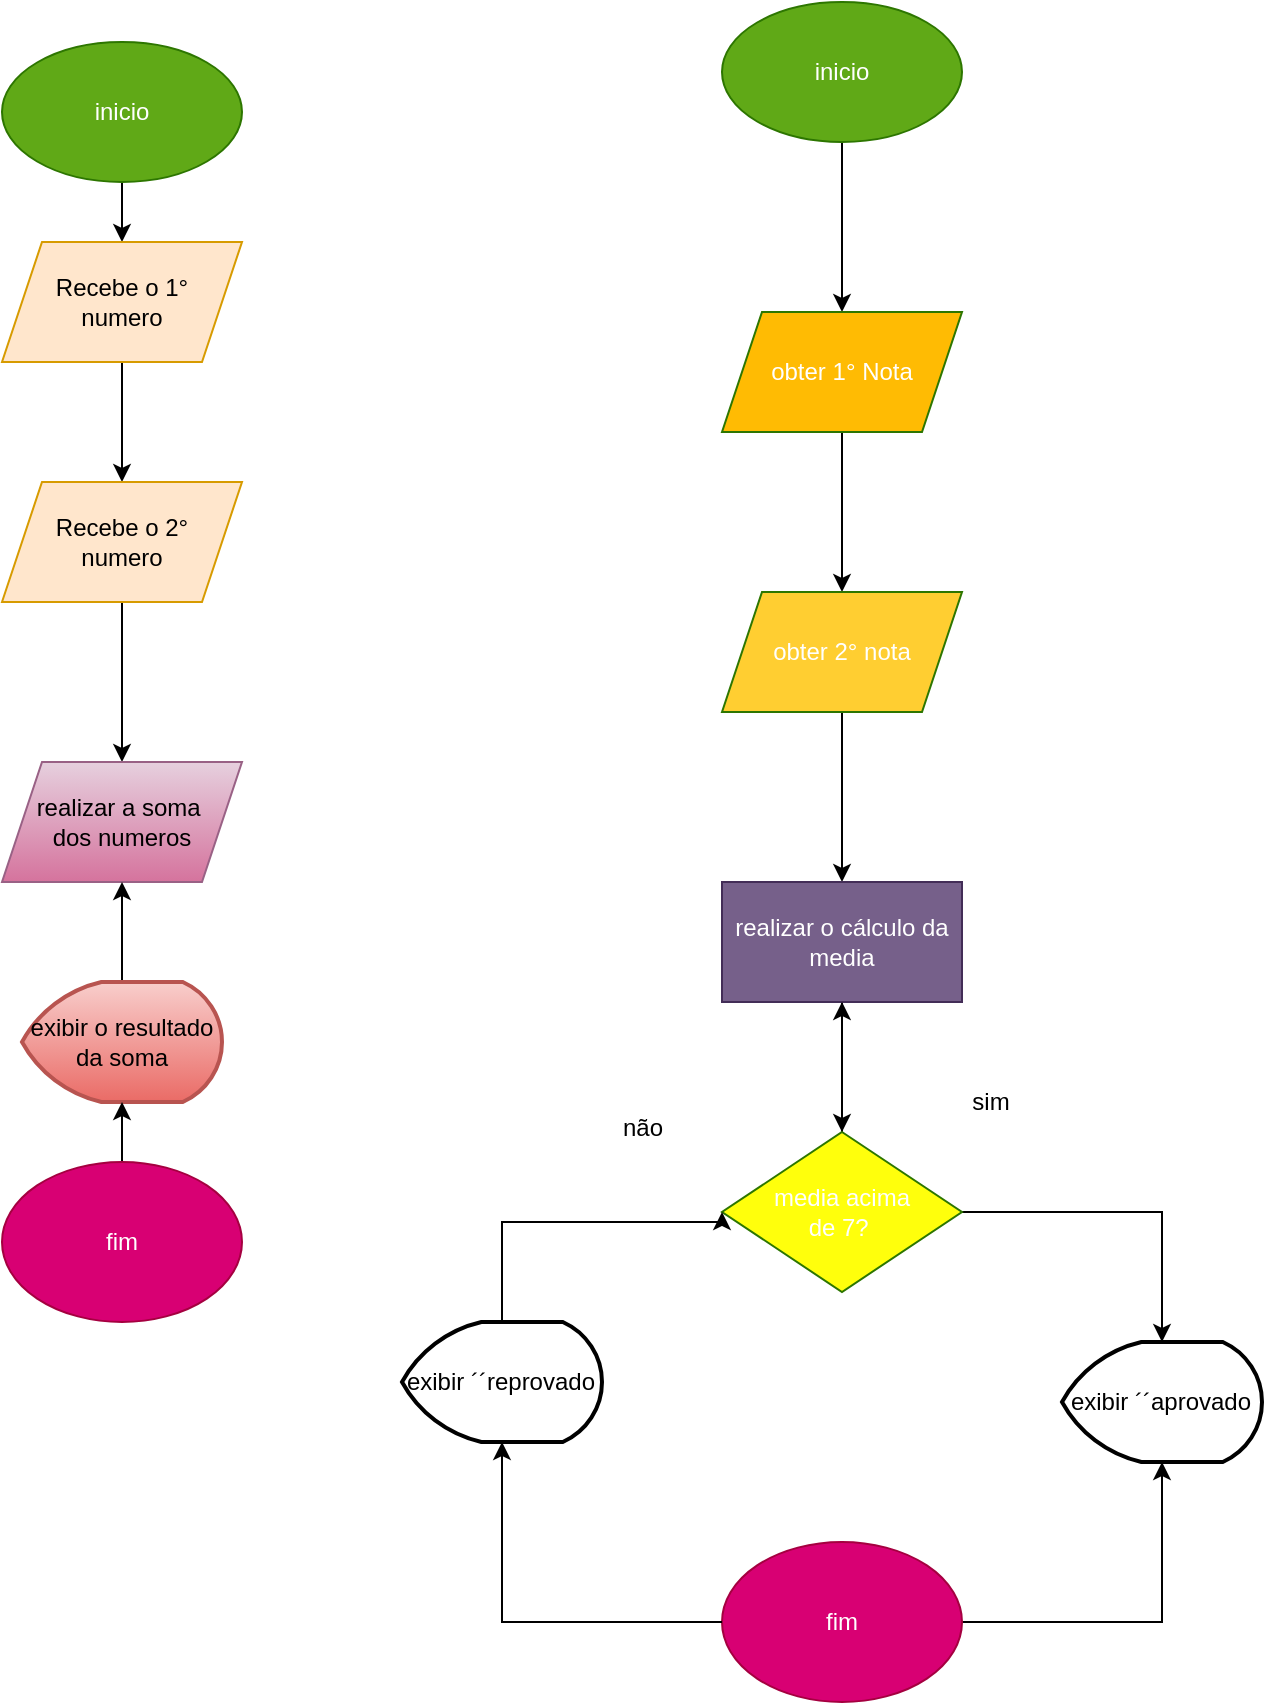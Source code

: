 <mxfile version="23.1.4" type="device" pages="2">
  <diagram name="Página-1" id="HYkjk5vnmAH3ptbamou4">
    <mxGraphModel dx="1863" dy="1726" grid="1" gridSize="10" guides="1" tooltips="1" connect="1" arrows="1" fold="1" page="1" pageScale="1" pageWidth="827" pageHeight="1169" math="0" shadow="0">
      <root>
        <mxCell id="0" />
        <mxCell id="1" parent="0" />
        <mxCell id="5ztLOOMDP1upSRiWswOd-3" value="" style="edgeStyle=orthogonalEdgeStyle;rounded=0;orthogonalLoop=1;jettySize=auto;html=1;" parent="1" source="5ztLOOMDP1upSRiWswOd-1" target="5ztLOOMDP1upSRiWswOd-2" edge="1">
          <mxGeometry relative="1" as="geometry" />
        </mxCell>
        <mxCell id="5ztLOOMDP1upSRiWswOd-1" value="inicio" style="ellipse;whiteSpace=wrap;html=1;fillColor=#60a917;strokeColor=#2D7600;fontColor=#ffffff;" parent="1" vertex="1">
          <mxGeometry x="-80" y="-1030" width="120" height="70" as="geometry" />
        </mxCell>
        <mxCell id="5ztLOOMDP1upSRiWswOd-5" value="" style="edgeStyle=orthogonalEdgeStyle;rounded=0;orthogonalLoop=1;jettySize=auto;html=1;" parent="1" source="5ztLOOMDP1upSRiWswOd-2" target="5ztLOOMDP1upSRiWswOd-4" edge="1">
          <mxGeometry relative="1" as="geometry" />
        </mxCell>
        <mxCell id="5ztLOOMDP1upSRiWswOd-2" value="Recebe o 1°&lt;br&gt;numero" style="shape=parallelogram;perimeter=parallelogramPerimeter;whiteSpace=wrap;html=1;fixedSize=1;fillColor=#ffe6cc;strokeColor=#d79b00;" parent="1" vertex="1">
          <mxGeometry x="-80" y="-930" width="120" height="60" as="geometry" />
        </mxCell>
        <mxCell id="5ztLOOMDP1upSRiWswOd-7" value="" style="edgeStyle=orthogonalEdgeStyle;rounded=0;orthogonalLoop=1;jettySize=auto;html=1;" parent="1" source="5ztLOOMDP1upSRiWswOd-4" target="5ztLOOMDP1upSRiWswOd-6" edge="1">
          <mxGeometry relative="1" as="geometry" />
        </mxCell>
        <mxCell id="5ztLOOMDP1upSRiWswOd-4" value="Recebe o 2°&lt;br&gt;numero" style="shape=parallelogram;perimeter=parallelogramPerimeter;whiteSpace=wrap;html=1;fixedSize=1;fillColor=#ffe6cc;strokeColor=#d79b00;" parent="1" vertex="1">
          <mxGeometry x="-80" y="-810" width="120" height="60" as="geometry" />
        </mxCell>
        <mxCell id="5ztLOOMDP1upSRiWswOd-6" value="realizar a soma&amp;nbsp;&lt;br&gt;dos numeros" style="shape=parallelogram;perimeter=parallelogramPerimeter;whiteSpace=wrap;html=1;fixedSize=1;fillColor=#e6d0de;strokeColor=#996185;gradientColor=#d5739d;" parent="1" vertex="1">
          <mxGeometry x="-80" y="-670" width="120" height="60" as="geometry" />
        </mxCell>
        <mxCell id="5ztLOOMDP1upSRiWswOd-9" value="" style="edgeStyle=orthogonalEdgeStyle;rounded=0;orthogonalLoop=1;jettySize=auto;html=1;" parent="1" source="5ztLOOMDP1upSRiWswOd-8" target="5ztLOOMDP1upSRiWswOd-6" edge="1">
          <mxGeometry relative="1" as="geometry" />
        </mxCell>
        <mxCell id="5ztLOOMDP1upSRiWswOd-8" value="exibir o resultado&lt;br&gt;da soma" style="strokeWidth=2;html=1;shape=mxgraph.flowchart.display;whiteSpace=wrap;fillColor=#f8cecc;strokeColor=#b85450;gradientColor=#ea6b66;" parent="1" vertex="1">
          <mxGeometry x="-70" y="-560" width="100" height="60" as="geometry" />
        </mxCell>
        <mxCell id="5ztLOOMDP1upSRiWswOd-12" value="" style="edgeStyle=orthogonalEdgeStyle;rounded=0;orthogonalLoop=1;jettySize=auto;html=1;" parent="1" source="5ztLOOMDP1upSRiWswOd-11" target="5ztLOOMDP1upSRiWswOd-8" edge="1">
          <mxGeometry relative="1" as="geometry" />
        </mxCell>
        <mxCell id="5ztLOOMDP1upSRiWswOd-11" value="fim" style="ellipse;whiteSpace=wrap;html=1;fillColor=#d80073;strokeColor=#A50040;fontColor=#ffffff;" parent="1" vertex="1">
          <mxGeometry x="-80" y="-470" width="120" height="80" as="geometry" />
        </mxCell>
        <mxCell id="5ztLOOMDP1upSRiWswOd-15" value="" style="edgeStyle=orthogonalEdgeStyle;rounded=0;orthogonalLoop=1;jettySize=auto;html=1;" parent="1" source="5ztLOOMDP1upSRiWswOd-13" target="5ztLOOMDP1upSRiWswOd-14" edge="1">
          <mxGeometry relative="1" as="geometry" />
        </mxCell>
        <mxCell id="5ztLOOMDP1upSRiWswOd-13" value="inicio" style="ellipse;whiteSpace=wrap;html=1;fillColor=#60a917;strokeColor=#2D7600;fontColor=#ffffff;" parent="1" vertex="1">
          <mxGeometry x="280" y="-1050" width="120" height="70" as="geometry" />
        </mxCell>
        <mxCell id="5ztLOOMDP1upSRiWswOd-17" value="" style="edgeStyle=orthogonalEdgeStyle;rounded=0;orthogonalLoop=1;jettySize=auto;html=1;" parent="1" source="5ztLOOMDP1upSRiWswOd-14" target="5ztLOOMDP1upSRiWswOd-16" edge="1">
          <mxGeometry relative="1" as="geometry" />
        </mxCell>
        <mxCell id="5ztLOOMDP1upSRiWswOd-14" value="obter 1° Nota" style="shape=parallelogram;perimeter=parallelogramPerimeter;whiteSpace=wrap;html=1;fixedSize=1;fillColor=#FFBB03;strokeColor=#2D7600;fontColor=#ffffff;" parent="1" vertex="1">
          <mxGeometry x="280" y="-895" width="120" height="60" as="geometry" />
        </mxCell>
        <mxCell id="5ztLOOMDP1upSRiWswOd-19" value="" style="edgeStyle=orthogonalEdgeStyle;rounded=0;orthogonalLoop=1;jettySize=auto;html=1;" parent="1" source="5ztLOOMDP1upSRiWswOd-16" target="5ztLOOMDP1upSRiWswOd-18" edge="1">
          <mxGeometry relative="1" as="geometry" />
        </mxCell>
        <mxCell id="5ztLOOMDP1upSRiWswOd-16" value="obter 2° nota" style="shape=parallelogram;perimeter=parallelogramPerimeter;whiteSpace=wrap;html=1;fixedSize=1;fillColor=#FFCE31;strokeColor=#2D7600;fontColor=#ffffff;" parent="1" vertex="1">
          <mxGeometry x="280" y="-755" width="120" height="60" as="geometry" />
        </mxCell>
        <mxCell id="5ztLOOMDP1upSRiWswOd-21" value="" style="edgeStyle=orthogonalEdgeStyle;rounded=0;orthogonalLoop=1;jettySize=auto;html=1;" parent="1" source="5ztLOOMDP1upSRiWswOd-18" target="5ztLOOMDP1upSRiWswOd-20" edge="1">
          <mxGeometry relative="1" as="geometry" />
        </mxCell>
        <mxCell id="5ztLOOMDP1upSRiWswOd-18" value="realizar o cálculo da&lt;br&gt;media" style="whiteSpace=wrap;html=1;fillColor=#76608a;strokeColor=#432D57;fontColor=#ffffff;" parent="1" vertex="1">
          <mxGeometry x="280" y="-610" width="120" height="60" as="geometry" />
        </mxCell>
        <mxCell id="5ztLOOMDP1upSRiWswOd-22" value="" style="edgeStyle=orthogonalEdgeStyle;rounded=0;orthogonalLoop=1;jettySize=auto;html=1;" parent="1" source="5ztLOOMDP1upSRiWswOd-20" target="5ztLOOMDP1upSRiWswOd-18" edge="1">
          <mxGeometry relative="1" as="geometry" />
        </mxCell>
        <mxCell id="5ztLOOMDP1upSRiWswOd-24" value="" style="edgeStyle=orthogonalEdgeStyle;rounded=0;orthogonalLoop=1;jettySize=auto;html=1;" parent="1" source="5ztLOOMDP1upSRiWswOd-20" target="5ztLOOMDP1upSRiWswOd-23" edge="1">
          <mxGeometry relative="1" as="geometry" />
        </mxCell>
        <mxCell id="5ztLOOMDP1upSRiWswOd-20" value="media acima&lt;br&gt;de 7?&amp;nbsp;" style="rhombus;whiteSpace=wrap;html=1;fillColor=#FFFF0C;strokeColor=#2D7600;fontColor=#ffffff;" parent="1" vertex="1">
          <mxGeometry x="280" y="-485" width="120" height="80" as="geometry" />
        </mxCell>
        <mxCell id="5ztLOOMDP1upSRiWswOd-23" value="exibir ´´aprovado``" style="strokeWidth=2;html=1;shape=mxgraph.flowchart.display;whiteSpace=wrap;" parent="1" vertex="1">
          <mxGeometry x="450" y="-380" width="100" height="60" as="geometry" />
        </mxCell>
        <mxCell id="5ztLOOMDP1upSRiWswOd-30" style="edgeStyle=orthogonalEdgeStyle;rounded=0;orthogonalLoop=1;jettySize=auto;html=1;entryX=0;entryY=0.5;entryDx=0;entryDy=0;" parent="1" source="5ztLOOMDP1upSRiWswOd-25" target="5ztLOOMDP1upSRiWswOd-20" edge="1">
          <mxGeometry relative="1" as="geometry">
            <Array as="points">
              <mxPoint x="170" y="-440" />
              <mxPoint x="280" y="-440" />
            </Array>
          </mxGeometry>
        </mxCell>
        <mxCell id="5ztLOOMDP1upSRiWswOd-25" value="exibir ´´reprovado``" style="strokeWidth=2;html=1;shape=mxgraph.flowchart.display;whiteSpace=wrap;" parent="1" vertex="1">
          <mxGeometry x="120" y="-390" width="100" height="60" as="geometry" />
        </mxCell>
        <mxCell id="5ztLOOMDP1upSRiWswOd-27" value="não" style="text;html=1;align=center;verticalAlign=middle;resizable=0;points=[];autosize=1;strokeColor=none;fillColor=none;" parent="1" vertex="1">
          <mxGeometry x="220" y="-502" width="40" height="30" as="geometry" />
        </mxCell>
        <mxCell id="5ztLOOMDP1upSRiWswOd-28" value="sim" style="text;html=1;align=center;verticalAlign=middle;resizable=0;points=[];autosize=1;strokeColor=none;fillColor=none;" parent="1" vertex="1">
          <mxGeometry x="394" y="-515" width="40" height="30" as="geometry" />
        </mxCell>
        <mxCell id="5ztLOOMDP1upSRiWswOd-32" style="edgeStyle=orthogonalEdgeStyle;rounded=0;orthogonalLoop=1;jettySize=auto;html=1;entryX=0.5;entryY=1;entryDx=0;entryDy=0;entryPerimeter=0;" parent="1" source="5ztLOOMDP1upSRiWswOd-29" target="5ztLOOMDP1upSRiWswOd-23" edge="1">
          <mxGeometry relative="1" as="geometry">
            <mxPoint x="520" y="-290" as="targetPoint" />
          </mxGeometry>
        </mxCell>
        <mxCell id="5ztLOOMDP1upSRiWswOd-29" value="fim" style="ellipse;whiteSpace=wrap;html=1;fillColor=#d80073;strokeColor=#A50040;fontColor=#ffffff;" parent="1" vertex="1">
          <mxGeometry x="280" y="-280" width="120" height="80" as="geometry" />
        </mxCell>
        <mxCell id="5ztLOOMDP1upSRiWswOd-31" style="edgeStyle=orthogonalEdgeStyle;rounded=0;orthogonalLoop=1;jettySize=auto;html=1;entryX=0.5;entryY=1;entryDx=0;entryDy=0;entryPerimeter=0;" parent="1" source="5ztLOOMDP1upSRiWswOd-29" target="5ztLOOMDP1upSRiWswOd-25" edge="1">
          <mxGeometry relative="1" as="geometry" />
        </mxCell>
      </root>
    </mxGraphModel>
  </diagram>
  <diagram id="JR0i3906s8qrcBB8EuHI" name="Página-2">
    <mxGraphModel dx="1219" dy="655" grid="1" gridSize="10" guides="1" tooltips="1" connect="1" arrows="1" fold="1" page="1" pageScale="1" pageWidth="827" pageHeight="1169" math="0" shadow="0">
      <root>
        <mxCell id="0" />
        <mxCell id="1" parent="0" />
        <mxCell id="Pm2hruT4zxR5TysBZXD4-2" value="" style="edgeStyle=orthogonalEdgeStyle;rounded=0;orthogonalLoop=1;jettySize=auto;html=1;" parent="1" source="W5KTujg6fDTp7PdwDEkw-1" target="Pm2hruT4zxR5TysBZXD4-1" edge="1">
          <mxGeometry relative="1" as="geometry" />
        </mxCell>
        <mxCell id="W5KTujg6fDTp7PdwDEkw-1" value="inicio" style="ellipse;whiteSpace=wrap;html=1;fillColor=#60a917;fontColor=#ffffff;strokeColor=#2D7600;" parent="1" vertex="1">
          <mxGeometry x="120.06" y="1610" width="120" height="80" as="geometry" />
        </mxCell>
        <mxCell id="Pm2hruT4zxR5TysBZXD4-4" value="" style="edgeStyle=orthogonalEdgeStyle;rounded=0;orthogonalLoop=1;jettySize=auto;html=1;" parent="1" source="Pm2hruT4zxR5TysBZXD4-1" edge="1">
          <mxGeometry relative="1" as="geometry">
            <mxPoint x="180.06" y="1920" as="targetPoint" />
          </mxGeometry>
        </mxCell>
        <mxCell id="Pm2hruT4zxR5TysBZXD4-1" value="receber o&lt;br&gt;algoritimo" style="shape=parallelogram;perimeter=parallelogramPerimeter;whiteSpace=wrap;html=1;fixedSize=1;fillColor=#FFCE31;strokeColor=#2D7600;fontColor=#ffffff;" parent="1" vertex="1">
          <mxGeometry x="120.06" y="1780" width="120" height="60" as="geometry" />
        </mxCell>
        <mxCell id="1tRA_NsneQNRHBHpu_Zi-2" value="" style="edgeStyle=orthogonalEdgeStyle;rounded=0;orthogonalLoop=1;jettySize=auto;html=1;" edge="1" parent="1" source="Pm2hruT4zxR5TysBZXD4-5" target="1tRA_NsneQNRHBHpu_Zi-1">
          <mxGeometry relative="1" as="geometry" />
        </mxCell>
        <mxCell id="Pm2hruT4zxR5TysBZXD4-5" value="soma dos algoritimos" style="whiteSpace=wrap;html=1;fillColor=#9800FF;strokeColor=#2D7600;fontColor=#ffffff;" parent="1" vertex="1">
          <mxGeometry x="170.06" y="1930" width="119.94" height="60" as="geometry" />
        </mxCell>
        <mxCell id="1tRA_NsneQNRHBHpu_Zi-4" style="edgeStyle=orthogonalEdgeStyle;rounded=0;orthogonalLoop=1;jettySize=auto;html=1;" edge="1" parent="1" source="1tRA_NsneQNRHBHpu_Zi-1">
          <mxGeometry relative="1" as="geometry">
            <mxPoint x="30.06" y="2140" as="targetPoint" />
          </mxGeometry>
        </mxCell>
        <mxCell id="mtMNLyoLJIpqdIh2ogYZ-1" style="edgeStyle=orthogonalEdgeStyle;rounded=0;orthogonalLoop=1;jettySize=auto;html=1;exitX=1;exitY=0.5;exitDx=0;exitDy=0;" edge="1" parent="1" source="1tRA_NsneQNRHBHpu_Zi-1">
          <mxGeometry relative="1" as="geometry">
            <mxPoint x="220.06" y="2090" as="targetPoint" />
          </mxGeometry>
        </mxCell>
        <mxCell id="1tRA_NsneQNRHBHpu_Zi-1" value="=&amp;gt; que 16?" style="rhombus;whiteSpace=wrap;html=1;fillColor=#FFFF0C;strokeColor=#2D7600;fontColor=#ffffff;" vertex="1" parent="1">
          <mxGeometry x="140.06" y="2050" width="80" height="80" as="geometry" />
        </mxCell>
        <mxCell id="1tRA_NsneQNRHBHpu_Zi-3" style="edgeStyle=orthogonalEdgeStyle;rounded=0;orthogonalLoop=1;jettySize=auto;html=1;exitX=1;exitY=0.5;exitDx=0;exitDy=0;" edge="1" parent="1" source="1tRA_NsneQNRHBHpu_Zi-1">
          <mxGeometry relative="1" as="geometry">
            <mxPoint x="340.06" y="2140" as="targetPoint" />
            <Array as="points">
              <mxPoint x="340.06" y="2090" />
              <mxPoint x="340.06" y="2140" />
            </Array>
          </mxGeometry>
        </mxCell>
        <mxCell id="7EkYuNHyeKQ_FEmJAZ_X-11" style="edgeStyle=orthogonalEdgeStyle;rounded=0;orthogonalLoop=1;jettySize=auto;html=1;" edge="1" parent="1">
          <mxGeometry relative="1" as="geometry">
            <mxPoint x="120.06" y="2620" as="targetPoint" />
            <mxPoint x="20.001" y="2210" as="sourcePoint" />
            <Array as="points">
              <mxPoint x="20.06" y="2320" />
              <mxPoint x="21.06" y="2320" />
            </Array>
          </mxGeometry>
        </mxCell>
        <mxCell id="7EkYuNHyeKQ_FEmJAZ_X-1" value="exibir ´´não pode&lt;br&gt;votar``" style="strokeWidth=2;html=1;shape=mxgraph.flowchart.display;whiteSpace=wrap;fillColor=#FFCE31;" vertex="1" parent="1">
          <mxGeometry x="50" y="1860" width="100" height="60" as="geometry" />
        </mxCell>
        <mxCell id="mtMNLyoLJIpqdIh2ogYZ-5" value="" style="edgeStyle=orthogonalEdgeStyle;rounded=0;orthogonalLoop=1;jettySize=auto;html=1;" edge="1" parent="1" source="7EkYuNHyeKQ_FEmJAZ_X-8" target="mtMNLyoLJIpqdIh2ogYZ-4">
          <mxGeometry relative="1" as="geometry" />
        </mxCell>
        <mxCell id="7EkYuNHyeKQ_FEmJAZ_X-8" value="exibir ´´pode votar``" style="strokeWidth=2;html=1;shape=mxgraph.flowchart.display;whiteSpace=wrap;fillColor=#FFCE31;" vertex="1" parent="1">
          <mxGeometry x="290.06" y="2150" width="100" height="60" as="geometry" />
        </mxCell>
        <mxCell id="7EkYuNHyeKQ_FEmJAZ_X-9" value="FIM" style="ellipse;whiteSpace=wrap;html=1;fillColor=#FF3333;" vertex="1" parent="1">
          <mxGeometry x="130.06" y="2580" width="120" height="80" as="geometry" />
        </mxCell>
        <mxCell id="mtMNLyoLJIpqdIh2ogYZ-2" value="não" style="text;html=1;align=center;verticalAlign=middle;resizable=0;points=[];autosize=1;strokeColor=none;fillColor=none;" vertex="1" parent="1">
          <mxGeometry x="60.06" y="2038" width="40" height="30" as="geometry" />
        </mxCell>
        <mxCell id="mtMNLyoLJIpqdIh2ogYZ-3" value="sim" style="text;html=1;align=center;verticalAlign=middle;resizable=0;points=[];autosize=1;strokeColor=none;fillColor=none;" vertex="1" parent="1">
          <mxGeometry x="250.06" y="2048" width="40" height="30" as="geometry" />
        </mxCell>
        <mxCell id="mtMNLyoLJIpqdIh2ogYZ-6" style="edgeStyle=orthogonalEdgeStyle;rounded=0;orthogonalLoop=1;jettySize=auto;html=1;" edge="1" parent="1" source="mtMNLyoLJIpqdIh2ogYZ-4">
          <mxGeometry relative="1" as="geometry">
            <mxPoint x="240.06" y="2360" as="targetPoint" />
          </mxGeometry>
        </mxCell>
        <mxCell id="mtMNLyoLJIpqdIh2ogYZ-8" style="edgeStyle=orthogonalEdgeStyle;rounded=0;orthogonalLoop=1;jettySize=auto;html=1;" edge="1" parent="1" source="mtMNLyoLJIpqdIh2ogYZ-4" target="mtMNLyoLJIpqdIh2ogYZ-9">
          <mxGeometry relative="1" as="geometry">
            <mxPoint x="470.06" y="2350" as="targetPoint" />
            <Array as="points">
              <mxPoint x="420.06" y="2280" />
            </Array>
          </mxGeometry>
        </mxCell>
        <mxCell id="mtMNLyoLJIpqdIh2ogYZ-4" value="&amp;gt;18" style="rhombus;whiteSpace=wrap;html=1;fillColor=#FFFF33;strokeWidth=2;" vertex="1" parent="1">
          <mxGeometry x="300.06" y="2240" width="80" height="80" as="geometry" />
        </mxCell>
        <mxCell id="mtMNLyoLJIpqdIh2ogYZ-10" style="edgeStyle=orthogonalEdgeStyle;rounded=0;orthogonalLoop=1;jettySize=auto;html=1;entryX=0.5;entryY=0;entryDx=0;entryDy=0;" edge="1" parent="1" source="mtMNLyoLJIpqdIh2ogYZ-7" target="7EkYuNHyeKQ_FEmJAZ_X-9">
          <mxGeometry relative="1" as="geometry" />
        </mxCell>
        <mxCell id="mtMNLyoLJIpqdIh2ogYZ-7" value="exibir ``opcional``" style="strokeWidth=2;html=1;shape=mxgraph.flowchart.display;whiteSpace=wrap;fillColor=#FFCE31;" vertex="1" parent="1">
          <mxGeometry x="190.06" y="2340" width="100" height="60" as="geometry" />
        </mxCell>
        <mxCell id="mtMNLyoLJIpqdIh2ogYZ-11" style="edgeStyle=orthogonalEdgeStyle;rounded=0;orthogonalLoop=1;jettySize=auto;html=1;entryX=1;entryY=0.5;entryDx=0;entryDy=0;" edge="1" parent="1" source="mtMNLyoLJIpqdIh2ogYZ-9" target="7EkYuNHyeKQ_FEmJAZ_X-9">
          <mxGeometry relative="1" as="geometry" />
        </mxCell>
        <mxCell id="mtMNLyoLJIpqdIh2ogYZ-9" value="exibir ´´obrigatorio``" style="strokeWidth=2;html=1;shape=mxgraph.flowchart.display;whiteSpace=wrap;fillColor=#FFCE31;" vertex="1" parent="1">
          <mxGeometry x="370.06" y="2350" width="100" height="50" as="geometry" />
        </mxCell>
        <mxCell id="mtMNLyoLJIpqdIh2ogYZ-17" style="edgeStyle=orthogonalEdgeStyle;rounded=0;orthogonalLoop=1;jettySize=auto;html=1;entryX=0.5;entryY=0;entryDx=0;entryDy=0;" edge="1" parent="1" source="mtMNLyoLJIpqdIh2ogYZ-13" target="mtMNLyoLJIpqdIh2ogYZ-14">
          <mxGeometry relative="1" as="geometry" />
        </mxCell>
        <mxCell id="mtMNLyoLJIpqdIh2ogYZ-13" value="inicio" style="ellipse;whiteSpace=wrap;html=1;fillColor=#60a917;fontColor=#ffffff;strokeColor=#2D7600;" vertex="1" parent="1">
          <mxGeometry x="142.9" y="100" width="120" height="80" as="geometry" />
        </mxCell>
        <mxCell id="mtMNLyoLJIpqdIh2ogYZ-16" style="edgeStyle=orthogonalEdgeStyle;rounded=0;orthogonalLoop=1;jettySize=auto;html=1;" edge="1" parent="1" source="mtMNLyoLJIpqdIh2ogYZ-14" target="mtMNLyoLJIpqdIh2ogYZ-15">
          <mxGeometry relative="1" as="geometry" />
        </mxCell>
        <mxCell id="mtMNLyoLJIpqdIh2ogYZ-14" value="coletar o numero de usuario" style="shape=parallelogram;perimeter=parallelogramPerimeter;whiteSpace=wrap;html=1;fixedSize=1;fillColor=#FFCE31;strokeColor=#2D7600;fontColor=#ffffff;" vertex="1" parent="1">
          <mxGeometry x="117.9" y="230" width="170" height="100" as="geometry" />
        </mxCell>
        <mxCell id="mtMNLyoLJIpqdIh2ogYZ-19" style="edgeStyle=orthogonalEdgeStyle;rounded=0;orthogonalLoop=1;jettySize=auto;html=1;entryX=0.421;entryY=0;entryDx=0;entryDy=0;entryPerimeter=0;" edge="1" parent="1" source="mtMNLyoLJIpqdIh2ogYZ-15">
          <mxGeometry relative="1" as="geometry">
            <mxPoint x="85.0" y="450" as="targetPoint" />
            <Array as="points">
              <mxPoint x="102.9" y="420" />
              <mxPoint x="102.9" y="450" />
              <mxPoint x="107.9" y="450" />
              <mxPoint x="107.9" y="470" />
            </Array>
          </mxGeometry>
        </mxCell>
        <mxCell id="mtMNLyoLJIpqdIh2ogYZ-20" style="edgeStyle=orthogonalEdgeStyle;rounded=0;orthogonalLoop=1;jettySize=auto;html=1;entryX=0.5;entryY=0;entryDx=0;entryDy=0;entryPerimeter=0;" edge="1" parent="1" source="mtMNLyoLJIpqdIh2ogYZ-15">
          <mxGeometry relative="1" as="geometry">
            <mxPoint x="295.4" y="450" as="targetPoint" />
            <Array as="points">
              <mxPoint x="292.9" y="420" />
              <mxPoint x="292.9" y="450" />
            </Array>
          </mxGeometry>
        </mxCell>
        <mxCell id="mtMNLyoLJIpqdIh2ogYZ-15" value="e maior&amp;nbsp;&lt;br&gt;que 0?" style="rhombus;whiteSpace=wrap;html=1;fillColor=#FFFF0C;strokeColor=#2D7600;fontColor=#ffffff;" vertex="1" parent="1">
          <mxGeometry x="157.9" y="380" width="90" height="80" as="geometry" />
        </mxCell>
        <mxCell id="mtMNLyoLJIpqdIh2ogYZ-23" style="edgeStyle=orthogonalEdgeStyle;rounded=0;orthogonalLoop=1;jettySize=auto;html=1;entryX=0;entryY=0.5;entryDx=0;entryDy=0;" edge="1" parent="1" target="mtMNLyoLJIpqdIh2ogYZ-22">
          <mxGeometry relative="1" as="geometry">
            <mxPoint x="92.9" y="500" as="sourcePoint" />
          </mxGeometry>
        </mxCell>
        <mxCell id="mtMNLyoLJIpqdIh2ogYZ-18" value="exibir ´´positivo``" style="strokeWidth=2;html=1;shape=mxgraph.flowchart.display;whiteSpace=wrap;fillColor=#FFCE31;" vertex="1" parent="1">
          <mxGeometry x="50" y="460" width="100" height="50" as="geometry" />
        </mxCell>
        <mxCell id="mtMNLyoLJIpqdIh2ogYZ-24" style="edgeStyle=orthogonalEdgeStyle;rounded=0;orthogonalLoop=1;jettySize=auto;html=1;entryX=1;entryY=0.5;entryDx=0;entryDy=0;" edge="1" parent="1" target="mtMNLyoLJIpqdIh2ogYZ-22">
          <mxGeometry relative="1" as="geometry">
            <mxPoint x="295.371" y="500" as="sourcePoint" />
          </mxGeometry>
        </mxCell>
        <mxCell id="mtMNLyoLJIpqdIh2ogYZ-21" value="exibir ´´negativo``" style="strokeWidth=2;html=1;shape=mxgraph.flowchart.display;whiteSpace=wrap;fillColor=#FFCE31;" vertex="1" parent="1">
          <mxGeometry x="250" y="460" width="105" height="50" as="geometry" />
        </mxCell>
        <mxCell id="mtMNLyoLJIpqdIh2ogYZ-22" value="FIM" style="ellipse;whiteSpace=wrap;html=1;fillColor=#FF3333;" vertex="1" parent="1">
          <mxGeometry x="142.9" y="550" width="120" height="80" as="geometry" />
        </mxCell>
        <mxCell id="mtMNLyoLJIpqdIh2ogYZ-25" value="inicio" style="ellipse;whiteSpace=wrap;html=1;fillColor=#60a917;fontColor=#ffffff;strokeColor=#2D7600;" vertex="1" parent="1">
          <mxGeometry x="145.06" y="760" width="120" height="80" as="geometry" />
        </mxCell>
        <mxCell id="mtMNLyoLJIpqdIh2ogYZ-48" style="edgeStyle=orthogonalEdgeStyle;rounded=0;orthogonalLoop=1;jettySize=auto;html=1;" edge="1" parent="1" source="mtMNLyoLJIpqdIh2ogYZ-34" target="mtMNLyoLJIpqdIh2ogYZ-35">
          <mxGeometry relative="1" as="geometry" />
        </mxCell>
        <mxCell id="mtMNLyoLJIpqdIh2ogYZ-34" value="solicitar o 1°&lt;br&gt;numero" style="shape=parallelogram;perimeter=parallelogramPerimeter;whiteSpace=wrap;html=1;fixedSize=1;fillColor=#FFCE31;strokeColor=#2D7600;fontColor=#ffffff;" vertex="1" parent="1">
          <mxGeometry x="125.06" y="890" width="140" height="70" as="geometry" />
        </mxCell>
        <mxCell id="mtMNLyoLJIpqdIh2ogYZ-49" style="edgeStyle=orthogonalEdgeStyle;rounded=0;orthogonalLoop=1;jettySize=auto;html=1;" edge="1" parent="1" source="mtMNLyoLJIpqdIh2ogYZ-35" target="mtMNLyoLJIpqdIh2ogYZ-38">
          <mxGeometry relative="1" as="geometry" />
        </mxCell>
        <mxCell id="mtMNLyoLJIpqdIh2ogYZ-35" value="solicitar o 2°&lt;br&gt;numero" style="shape=parallelogram;perimeter=parallelogramPerimeter;whiteSpace=wrap;html=1;fixedSize=1;fillColor=#FFCE31;strokeColor=#2D7600;fontColor=#ffffff;" vertex="1" parent="1">
          <mxGeometry x="115.06" y="1050" width="140" height="70" as="geometry" />
        </mxCell>
        <mxCell id="mtMNLyoLJIpqdIh2ogYZ-36" style="edgeStyle=orthogonalEdgeStyle;rounded=0;orthogonalLoop=1;jettySize=auto;html=1;entryX=0.421;entryY=0;entryDx=0;entryDy=0;entryPerimeter=0;" edge="1" source="mtMNLyoLJIpqdIh2ogYZ-38" target="mtMNLyoLJIpqdIh2ogYZ-40" parent="1">
          <mxGeometry relative="1" as="geometry">
            <Array as="points">
              <mxPoint x="85.06" y="1210" />
              <mxPoint x="85.06" y="1240" />
              <mxPoint x="90.06" y="1240" />
              <mxPoint x="90.06" y="1260" />
            </Array>
          </mxGeometry>
        </mxCell>
        <mxCell id="mtMNLyoLJIpqdIh2ogYZ-37" style="edgeStyle=orthogonalEdgeStyle;rounded=0;orthogonalLoop=1;jettySize=auto;html=1;entryX=0.5;entryY=0;entryDx=0;entryDy=0;entryPerimeter=0;" edge="1" source="mtMNLyoLJIpqdIh2ogYZ-38" target="mtMNLyoLJIpqdIh2ogYZ-42" parent="1">
          <mxGeometry relative="1" as="geometry">
            <mxPoint x="275.06" y="1240" as="targetPoint" />
            <Array as="points">
              <mxPoint x="345.06" y="1210" />
              <mxPoint x="345.06" y="1240" />
              <mxPoint x="338.06" y="1240" />
            </Array>
          </mxGeometry>
        </mxCell>
        <mxCell id="mtMNLyoLJIpqdIh2ogYZ-38" value="o 1° e maior que o 2°?" style="rhombus;whiteSpace=wrap;html=1;fillColor=#FFFF0C;strokeColor=#2D7600;fontColor=#ffffff;" vertex="1" parent="1">
          <mxGeometry x="140.06" y="1170" width="90" height="80" as="geometry" />
        </mxCell>
        <mxCell id="mtMNLyoLJIpqdIh2ogYZ-39" style="edgeStyle=orthogonalEdgeStyle;rounded=0;orthogonalLoop=1;jettySize=auto;html=1;entryX=0;entryY=0.5;entryDx=0;entryDy=0;" edge="1" source="mtMNLyoLJIpqdIh2ogYZ-40" target="mtMNLyoLJIpqdIh2ogYZ-43" parent="1">
          <mxGeometry relative="1" as="geometry" />
        </mxCell>
        <mxCell id="mtMNLyoLJIpqdIh2ogYZ-40" value="exibir o maior" style="strokeWidth=2;html=1;shape=mxgraph.flowchart.display;whiteSpace=wrap;fillColor=#FFCE31;" vertex="1" parent="1">
          <mxGeometry x="25.06" y="1240" width="100" height="50" as="geometry" />
        </mxCell>
        <mxCell id="mtMNLyoLJIpqdIh2ogYZ-41" style="edgeStyle=orthogonalEdgeStyle;rounded=0;orthogonalLoop=1;jettySize=auto;html=1;entryX=1;entryY=0.5;entryDx=0;entryDy=0;" edge="1" source="mtMNLyoLJIpqdIh2ogYZ-42" target="mtMNLyoLJIpqdIh2ogYZ-43" parent="1">
          <mxGeometry relative="1" as="geometry">
            <Array as="points">
              <mxPoint x="345.06" y="1380" />
            </Array>
          </mxGeometry>
        </mxCell>
        <mxCell id="mtMNLyoLJIpqdIh2ogYZ-42" value="exibir o menor" style="strokeWidth=2;html=1;shape=mxgraph.flowchart.display;whiteSpace=wrap;fillColor=#FFCE31;" vertex="1" parent="1">
          <mxGeometry x="285.06" y="1230" width="105" height="50" as="geometry" />
        </mxCell>
        <mxCell id="mtMNLyoLJIpqdIh2ogYZ-43" value="FIM" style="ellipse;whiteSpace=wrap;html=1;fillColor=#FF3333;" vertex="1" parent="1">
          <mxGeometry x="125.06" y="1340" width="120" height="80" as="geometry" />
        </mxCell>
        <mxCell id="mtMNLyoLJIpqdIh2ogYZ-45" style="edgeStyle=orthogonalEdgeStyle;rounded=0;orthogonalLoop=1;jettySize=auto;html=1;entryX=0.571;entryY=0.143;entryDx=0;entryDy=0;entryPerimeter=0;" edge="1" parent="1" source="mtMNLyoLJIpqdIh2ogYZ-25" target="mtMNLyoLJIpqdIh2ogYZ-34">
          <mxGeometry relative="1" as="geometry" />
        </mxCell>
        <mxCell id="mtMNLyoLJIpqdIh2ogYZ-46" value="não" style="text;html=1;align=center;verticalAlign=middle;resizable=0;points=[];autosize=1;strokeColor=none;fillColor=none;" vertex="1" parent="1">
          <mxGeometry x="265.06" y="1178" width="40" height="30" as="geometry" />
        </mxCell>
      </root>
    </mxGraphModel>
  </diagram>
</mxfile>
